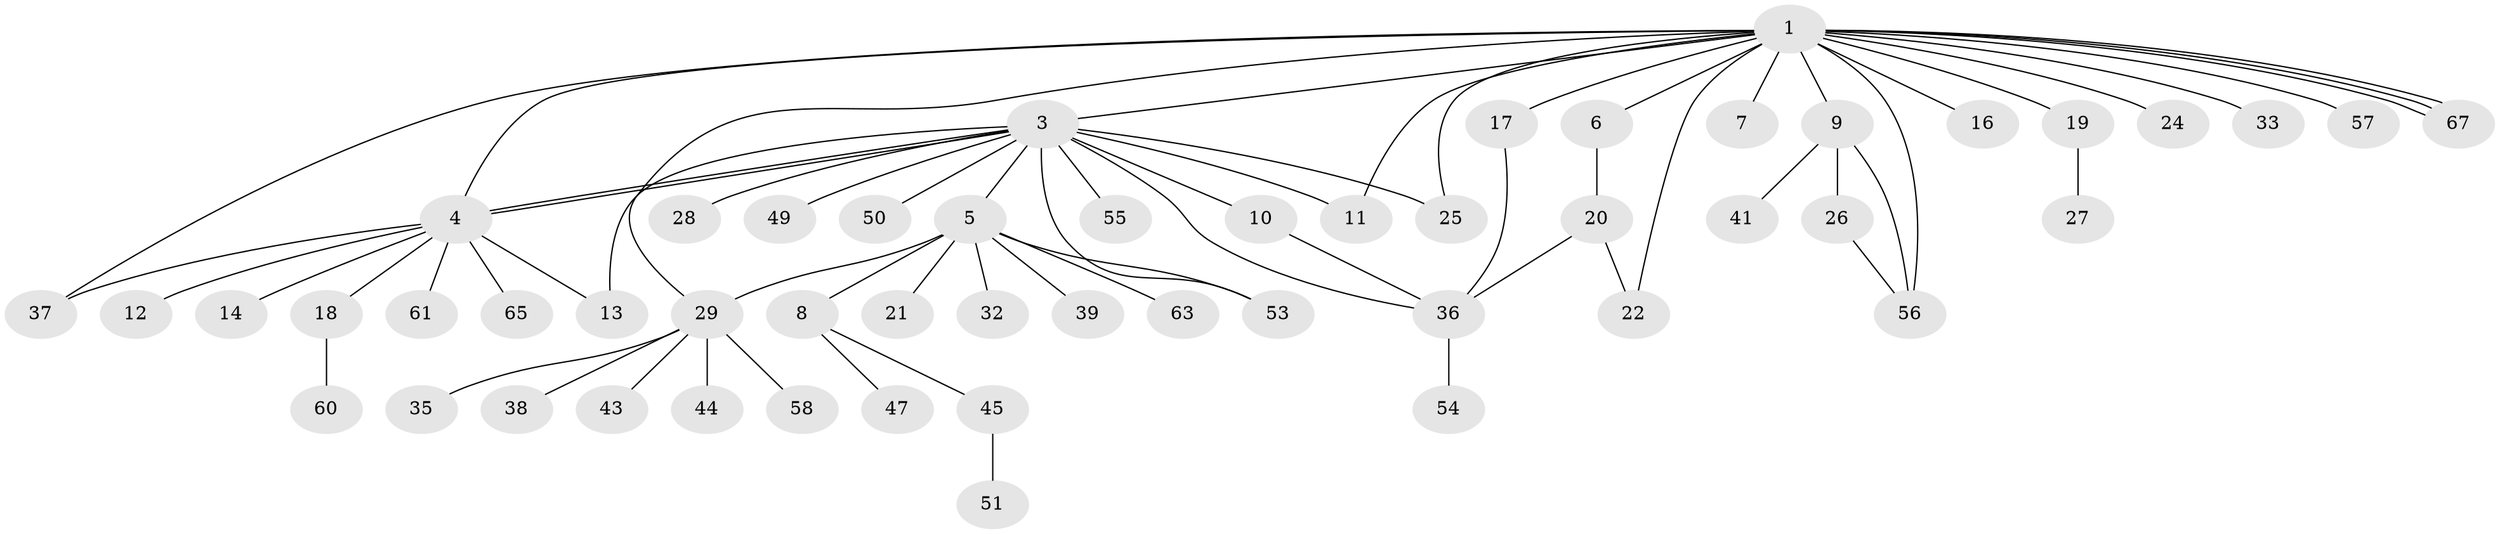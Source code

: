 // original degree distribution, {9: 0.029850746268656716, 17: 0.014925373134328358, 18: 0.014925373134328358, 11: 0.014925373134328358, 2: 0.19402985074626866, 1: 0.5074626865671642, 3: 0.1791044776119403, 6: 0.014925373134328358, 4: 0.029850746268656716}
// Generated by graph-tools (version 1.1) at 2025/11/02/27/25 16:11:10]
// undirected, 52 vertices, 67 edges
graph export_dot {
graph [start="1"]
  node [color=gray90,style=filled];
  1 [super="+2"];
  3 [super="+42"];
  4 [super="+40"];
  5 [super="+30"];
  6;
  7;
  8;
  9 [super="+15"];
  10;
  11;
  12;
  13 [super="+31"];
  14;
  16;
  17;
  18 [super="+52"];
  19 [super="+23"];
  20 [super="+62"];
  21;
  22;
  24;
  25;
  26;
  27;
  28;
  29 [super="+34"];
  32;
  33;
  35;
  36 [super="+46"];
  37;
  38;
  39;
  41;
  43;
  44;
  45 [super="+48"];
  47;
  49;
  50 [super="+66"];
  51;
  53 [super="+64"];
  54;
  55;
  56 [super="+59"];
  57;
  58;
  60;
  61;
  63;
  65;
  67;
  1 -- 3 [weight=2];
  1 -- 19 [weight=2];
  1 -- 37;
  1 -- 67;
  1 -- 67;
  1 -- 67;
  1 -- 33;
  1 -- 4;
  1 -- 6;
  1 -- 7;
  1 -- 9;
  1 -- 11;
  1 -- 16;
  1 -- 17;
  1 -- 22;
  1 -- 24;
  1 -- 25;
  1 -- 57;
  1 -- 29;
  1 -- 56;
  3 -- 4;
  3 -- 4;
  3 -- 5;
  3 -- 10;
  3 -- 11;
  3 -- 13;
  3 -- 25;
  3 -- 28;
  3 -- 49;
  3 -- 50;
  3 -- 53 [weight=2];
  3 -- 55;
  3 -- 36;
  4 -- 12;
  4 -- 13;
  4 -- 14;
  4 -- 18;
  4 -- 37;
  4 -- 61;
  4 -- 65;
  5 -- 8;
  5 -- 21;
  5 -- 29;
  5 -- 32;
  5 -- 39;
  5 -- 53;
  5 -- 63;
  6 -- 20;
  8 -- 45;
  8 -- 47;
  9 -- 26;
  9 -- 56;
  9 -- 41;
  10 -- 36;
  17 -- 36;
  18 -- 60;
  19 -- 27;
  20 -- 36;
  20 -- 22;
  26 -- 56;
  29 -- 35;
  29 -- 38;
  29 -- 43;
  29 -- 44;
  29 -- 58;
  36 -- 54;
  45 -- 51;
}
